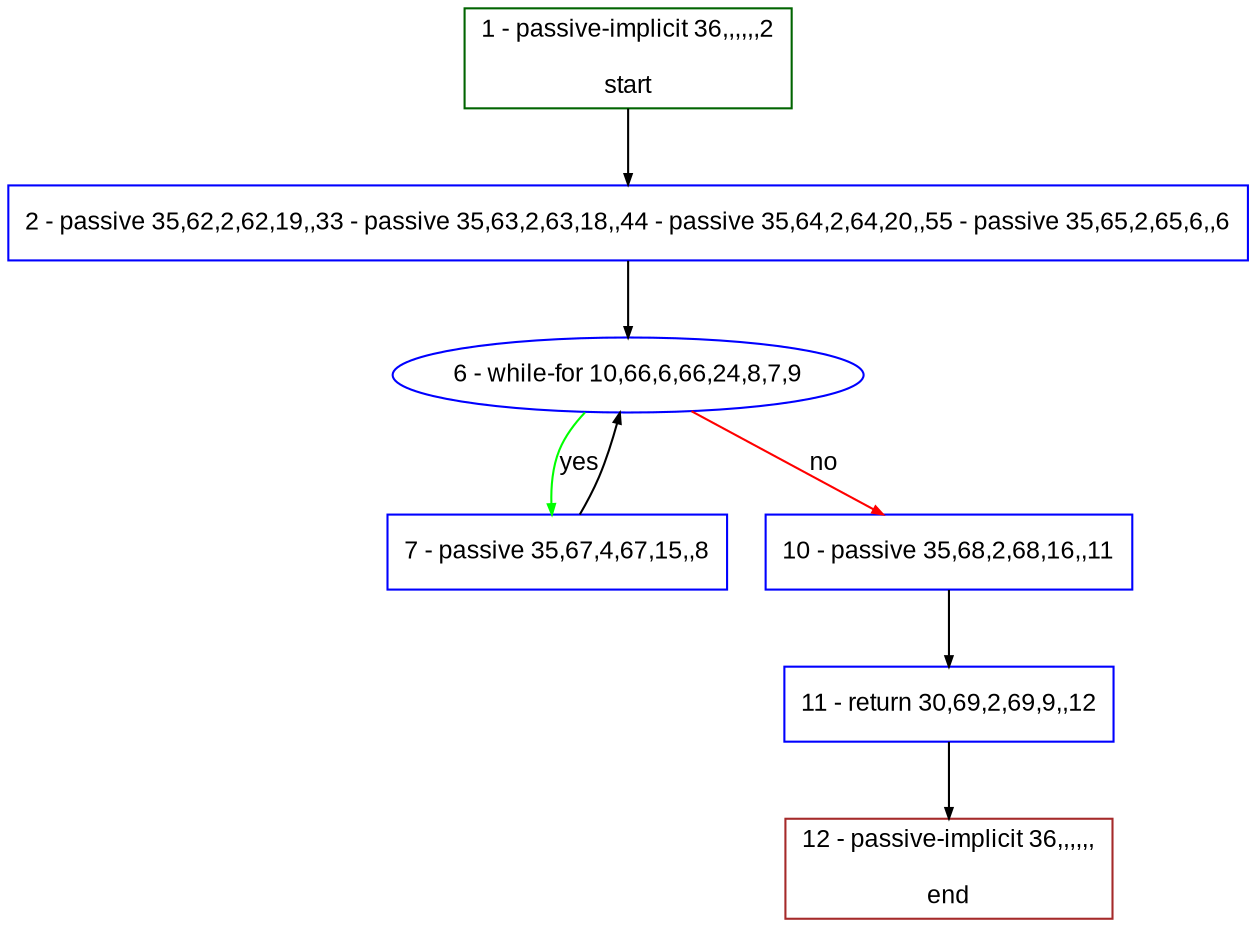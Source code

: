 digraph "" {
  graph [pack="true", label="", fontsize="12", packmode="clust", fontname="Arial", fillcolor="#FFFFCC", bgcolor="white", style="rounded,filled", compound="true"];
  node [node_initialized="no", label="", color="grey", fontsize="12", fillcolor="white", fontname="Arial", style="filled", shape="rectangle", compound="true", fixedsize="false"];
  edge [fontcolor="black", arrowhead="normal", arrowtail="none", arrowsize="0.5", ltail="", label="", color="black", fontsize="12", lhead="", fontname="Arial", dir="forward", compound="true"];
  __N1 [label="2 - passive 35,62,2,62,19,,33 - passive 35,63,2,63,18,,44 - passive 35,64,2,64,20,,55 - passive 35,65,2,65,6,,6", color="#0000ff", fillcolor="#ffffff", style="filled", shape="box"];
  __N2 [label="1 - passive-implicit 36,,,,,,2\n\nstart", color="#006400", fillcolor="#ffffff", style="filled", shape="box"];
  __N3 [label="6 - while-for 10,66,6,66,24,8,7,9", color="#0000ff", fillcolor="#ffffff", style="filled", shape="oval"];
  __N4 [label="7 - passive 35,67,4,67,15,,8", color="#0000ff", fillcolor="#ffffff", style="filled", shape="box"];
  __N5 [label="10 - passive 35,68,2,68,16,,11", color="#0000ff", fillcolor="#ffffff", style="filled", shape="box"];
  __N6 [label="11 - return 30,69,2,69,9,,12", color="#0000ff", fillcolor="#ffffff", style="filled", shape="box"];
  __N7 [label="12 - passive-implicit 36,,,,,,\n\nend", color="#a52a2a", fillcolor="#ffffff", style="filled", shape="box"];
  __N2 -> __N1 [arrowhead="normal", arrowtail="none", color="#000000", label="", dir="forward"];
  __N1 -> __N3 [arrowhead="normal", arrowtail="none", color="#000000", label="", dir="forward"];
  __N3 -> __N4 [arrowhead="normal", arrowtail="none", color="#00ff00", label="yes", dir="forward"];
  __N4 -> __N3 [arrowhead="normal", arrowtail="none", color="#000000", label="", dir="forward"];
  __N3 -> __N5 [arrowhead="normal", arrowtail="none", color="#ff0000", label="no", dir="forward"];
  __N5 -> __N6 [arrowhead="normal", arrowtail="none", color="#000000", label="", dir="forward"];
  __N6 -> __N7 [arrowhead="normal", arrowtail="none", color="#000000", label="", dir="forward"];
}
